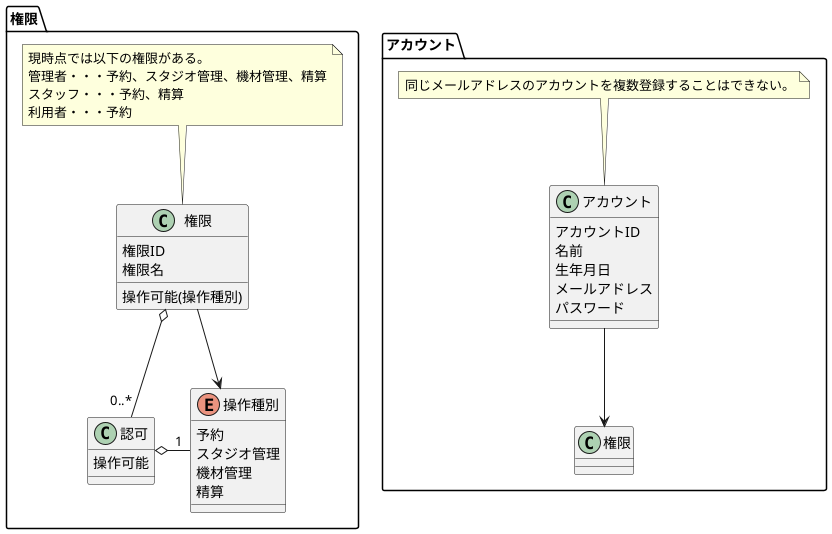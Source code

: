 @startuml DomainModel

package アカウント {
    class アカウント {
        アカウントID
        名前
        生年月日
        メールアドレス
        パスワード
    }

    アカウント --> 権限

    note top of アカウント
    同じメールアドレスのアカウントを複数登録することはできない。
    end note
}

package 権限 {
    class 権限 {
        権限ID
        権限名
        操作可能(操作種別)
    }

    class 認可 {
        操作可能
    }

    enum 操作種別 {
        予約
        スタジオ管理
        機材管理
        精算
    }

    権限 o-- "0..*" 認可
    認可 o- "1" 操作種別
    権限 --> 操作種別

    note top of 権限
    現時点では以下の権限がある。
    管理者・・・予約、スタジオ管理、機材管理、精算
    スタッフ・・・予約、精算
    利用者・・・予約
    end note
}

@enduml
